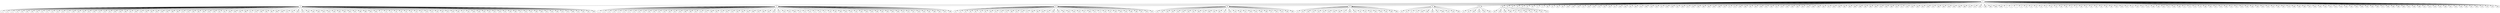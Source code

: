 digraph {
	0 [label=0]
	4 [label=4]
	8 [label=8]
	24 [label=24]
	26 [label=26]
	29 [label=29]
	33 [label=33]
	35 [label=35]
	39 [label=39]
	42 [label=42]
	43 [label=43]
	44 [label=44]
	55 [label=55]
	61 [label=61]
	64 [label=64]
	71 [label=71]
	77 [label=77]
	86 [label=86]
	87 [label=87]
	94 [label=94]
	99 [label=99]
	106 [label=106]
	108 [label=108]
	118 [label=118]
	127 [label=127]
	129 [label=129]
	130 [label=130]
	131 [label=131]
	142 [label=142]
	143 [label=143]
	147 [label=147]
	163 [label=163]
	182 [label=182]
	187 [label=187]
	190 [label=190]
	192 [label=192]
	208 [label=208]
	218 [label=218]
	219 [label=219]
	227 [label=227]
	228 [label=228]
	229 [label=229]
	241 [label=241]
	243 [label=243]
	247 [label=247]
	255 [label=255]
	262 [label=262]
	263 [label=263]
	264 [label=264]
	265 [label=265]
	266 [label=266]
	270 [label=270]
	271 [label=271]
	272 [label=272]
	280 [label=280]
	284 [label=284]
	287 [label=287]
	294 [label=294]
	299 [label=299]
	301 [label=301]
	302 [label=302]
	312 [label=312]
	316 [label=316]
	326 [label=326]
	329 [label=329]
	330 [label=330]
	333 [label=333]
	334 [label=334]
	336 [label=336]
	338 [label=338]
	352 [label=352]
	357 [label=357]
	361 [label=361]
	362 [label=362]
	381 [label=381]
	384 [label=384]
	386 [label=386]
	389 [label=389]
	392 [label=392]
	394 [label=394]
	398 [label=398]
	402 [label=402]
	405 [label=405]
	406 [label=406]
	410 [label=410]
	411 [label=411]
	418 [label=418]
	424 [label=424]
	426 [label=426]
	432 [label=432]
	436 [label=436]
	437 [label=437]
	446 [label=446]
	448 [label=448]
	456 [label=456]
	462 [label=462]
	464 [label=464]
	468 [label=468]
	470 [label=470]
	472 [label=472]
	481 [label=481]
	490 [label=490]
	494 [label=494]
	496 [label=496]
	499 [label=499]
	2 [label=2]
	5 [label=5]
	7 [label=7]
	9 [label=9]
	18 [label=18]
	22 [label=22]
	25 [label=25]
	32 [label=32]
	37 [label=37]
	50 [label=50]
	53 [label=53]
	60 [label=60]
	66 [label=66]
	72 [label=72]
	75 [label=75]
	80 [label=80]
	81 [label=81]
	82 [label=82]
	84 [label=84]
	92 [label=92]
	96 [label=96]
	98 [label=98]
	102 [label=102]
	103 [label=103]
	107 [label=107]
	112 [label=112]
	120 [label=120]
	122 [label=122]
	123 [label=123]
	146 [label=146]
	148 [label=148]
	154 [label=154]
	157 [label=157]
	165 [label=165]
	169 [label=169]
	171 [label=171]
	174 [label=174]
	176 [label=176]
	179 [label=179]
	180 [label=180]
	185 [label=185]
	197 [label=197]
	201 [label=201]
	205 [label=205]
	212 [label=212]
	221 [label=221]
	223 [label=223]
	226 [label=226]
	230 [label=230]
	238 [label=238]
	240 [label=240]
	253 [label=253]
	257 [label=257]
	261 [label=261]
	267 [label=267]
	278 [label=278]
	286 [label=286]
	292 [label=292]
	293 [label=293]
	297 [label=297]
	303 [label=303]
	304 [label=304]
	310 [label=310]
	313 [label=313]
	315 [label=315]
	324 [label=324]
	325 [label=325]
	332 [label=332]
	345 [label=345]
	348 [label=348]
	353 [label=353]
	354 [label=354]
	356 [label=356]
	372 [label=372]
	390 [label=390]
	393 [label=393]
	395 [label=395]
	400 [label=400]
	401 [label=401]
	404 [label=404]
	409 [label=409]
	412 [label=412]
	414 [label=414]
	416 [label=416]
	425 [label=425]
	440 [label=440]
	441 [label=441]
	442 [label=442]
	445 [label=445]
	454 [label=454]
	457 [label=457]
	463 [label=463]
	476 [label=476]
	478 [label=478]
	479 [label=479]
	482 [label=482]
	3 [label=3]
	13 [label=13]
	17 [label=17]
	76 [label=76]
	85 [label=85]
	88 [label=88]
	89 [label=89]
	90 [label=90]
	91 [label=91]
	97 [label=97]
	111 [label=111]
	114 [label=114]
	115 [label=115]
	117 [label=117]
	126 [label=126]
	134 [label=134]
	153 [label=153]
	161 [label=161]
	164 [label=164]
	173 [label=173]
	178 [label=178]
	191 [label=191]
	200 [label=200]
	204 [label=204]
	206 [label=206]
	207 [label=207]
	209 [label=209]
	231 [label=231]
	233 [label=233]
	235 [label=235]
	245 [label=245]
	246 [label=246]
	250 [label=250]
	268 [label=268]
	269 [label=269]
	274 [label=274]
	279 [label=279]
	282 [label=282]
	285 [label=285]
	306 [label=306]
	318 [label=318]
	328 [label=328]
	331 [label=331]
	351 [label=351]
	363 [label=363]
	364 [label=364]
	367 [label=367]
	368 [label=368]
	371 [label=371]
	378 [label=378]
	380 [label=380]
	382 [label=382]
	385 [label=385]
	396 [label=396]
	408 [label=408]
	417 [label=417]
	421 [label=421]
	428 [label=428]
	431 [label=431]
	439 [label=439]
	444 [label=444]
	449 [label=449]
	450 [label=450]
	453 [label=453]
	458 [label=458]
	459 [label=459]
	460 [label=460]
	465 [label=465]
	467 [label=467]
	488 [label=488]
	489 [label=489]
	492 [label=492]
	495 [label=495]
	6 [label=6]
	23 [label=23]
	41 [label=41]
	46 [label=46]
	49 [label=49]
	63 [label=63]
	95 [label=95]
	110 [label=110]
	121 [label=121]
	128 [label=128]
	141 [label=141]
	144 [label=144]
	145 [label=145]
	155 [label=155]
	158 [label=158]
	168 [label=168]
	177 [label=177]
	181 [label=181]
	188 [label=188]
	189 [label=189]
	203 [label=203]
	222 [label=222]
	232 [label=232]
	234 [label=234]
	252 [label=252]
	259 [label=259]
	260 [label=260]
	317 [label=317]
	322 [label=322]
	337 [label=337]
	339 [label=339]
	340 [label=340]
	341 [label=341]
	342 [label=342]
	358 [label=358]
	374 [label=374]
	376 [label=376]
	388 [label=388]
	413 [label=413]
	422 [label=422]
	451 [label=451]
	480 [label=480]
	1 [label=1]
	11 [label=11]
	14 [label=14]
	19 [label=19]
	27 [label=27]
	31 [label=31]
	47 [label=47]
	52 [label=52]
	54 [label=54]
	62 [label=62]
	68 [label=68]
	69 [label=69]
	93 [label=93]
	125 [label=125]
	140 [label=140]
	152 [label=152]
	162 [label=162]
	166 [label=166]
	198 [label=198]
	210 [label=210]
	214 [label=214]
	237 [label=237]
	239 [label=239]
	242 [label=242]
	273 [label=273]
	281 [label=281]
	314 [label=314]
	320 [label=320]
	335 [label=335]
	344 [label=344]
	366 [label=366]
	379 [label=379]
	403 [label=403]
	419 [label=419]
	443 [label=443]
	471 [label=471]
	473 [label=473]
	474 [label=474]
	485 [label=485]
	28 [label=28]
	34 [label=34]
	48 [label=48]
	51 [label=51]
	56 [label=56]
	67 [label=67]
	133 [label=133]
	138 [label=138]
	186 [label=186]
	195 [label=195]
	220 [label=220]
	225 [label=225]
	244 [label=244]
	249 [label=249]
	256 [label=256]
	288 [label=288]
	343 [label=343]
	359 [label=359]
	365 [label=365]
	369 [label=369]
	373 [label=373]
	375 [label=375]
	427 [label=427]
	429 [label=429]
	433 [label=433]
	461 [label=461]
	469 [label=469]
	491 [label=491]
	497 [label=497]
	498 [label=498]
	12 [label=12]
	21 [label=21]
	10 [label=10]
	36 [label=36]
	58 [label=58]
	79 [label=79]
	83 [label=83]
	104 [label=104]
	151 [label=151]
	170 [label=170]
	172 [label=172]
	199 [label=199]
	215 [label=215]
	216 [label=216]
	217 [label=217]
	283 [label=283]
	295 [label=295]
	319 [label=319]
	347 [label=347]
	350 [label=350]
	370 [label=370]
	391 [label=391]
	452 [label=452]
	455 [label=455]
	475 [label=475]
	477 [label=477]
	493 [label=493]
	65 [label=65]
	74 [label=74]
	135 [label=135]
	137 [label=137]
	139 [label=139]
	160 [label=160]
	193 [label=193]
	289 [label=289]
	298 [label=298]
	307 [label=307]
	355 [label=355]
	387 [label=387]
	16 [label=16]
	38 [label=38]
	105 [label=105]
	136 [label=136]
	149 [label=149]
	156 [label=156]
	159 [label=159]
	251 [label=251]
	296 [label=296]
	327 [label=327]
	360 [label=360]
	407 [label=407]
	487 [label=487]
	40 [label=40]
	100 [label=100]
	116 [label=116]
	183 [label=183]
	211 [label=211]
	236 [label=236]
	254 [label=254]
	300 [label=300]
	308 [label=308]
	377 [label=377]
	397 [label=397]
	415 [label=415]
	430 [label=430]
	483 [label=483]
	73 [label=73]
	101 [label=101]
	109 [label=109]
	113 [label=113]
	119 [label=119]
	132 [label=132]
	150 [label=150]
	202 [label=202]
	248 [label=248]
	277 [label=277]
	399 [label=399]
	423 [label=423]
	59 [label=59]
	275 [label=275]
	276 [label=276]
	291 [label=291]
	305 [label=305]
	435 [label=435]
	438 [label=438]
	484 [label=484]
	30 [label=30]
	45 [label=45]
	57 [label=57]
	78 [label=78]
	258 [label=258]
	346 [label=346]
	420 [label=420]
	447 [label=447]
	486 [label=486]
	124 [label=124]
	224 [label=224]
	349 [label=349]
	15 [label=15]
	20 [label=20]
	383 [label=383]
	184 [label=184]
	323 [label=323]
	434 [label=434]
	167 [label=167]
	196 [label=196]
	290 [label=290]
	309 [label=309]
	70 [label=70]
	175 [label=175]
	466 [label=466]
	311 [label=311]
	194 [label=194]
	321 [label=321]
	213 [label=213]
	0 -> 4
	0 -> 8
	0 -> 24
	0 -> 26
	0 -> 29
	0 -> 33
	0 -> 35
	0 -> 39
	0 -> 42
	0 -> 43
	0 -> 44
	0 -> 55
	0 -> 61
	0 -> 64
	0 -> 71
	0 -> 77
	0 -> 86
	0 -> 87
	0 -> 94
	0 -> 99
	0 -> 106
	0 -> 108
	0 -> 118
	0 -> 127
	0 -> 129
	0 -> 130
	0 -> 131
	0 -> 142
	0 -> 143
	0 -> 147
	0 -> 163
	0 -> 182
	0 -> 187
	0 -> 190
	0 -> 192
	0 -> 208
	0 -> 218
	0 -> 219
	0 -> 227
	0 -> 228
	0 -> 229
	0 -> 241
	0 -> 243
	0 -> 247
	0 -> 255
	0 -> 262
	0 -> 263
	0 -> 264
	0 -> 265
	0 -> 266
	0 -> 270
	0 -> 271
	0 -> 272
	0 -> 280
	0 -> 284
	0 -> 287
	0 -> 294
	0 -> 299
	0 -> 301
	0 -> 302
	0 -> 312
	0 -> 316
	0 -> 326
	0 -> 329
	0 -> 330
	0 -> 333
	0 -> 334
	0 -> 336
	0 -> 338
	0 -> 352
	0 -> 357
	0 -> 361
	0 -> 362
	0 -> 381
	0 -> 384
	0 -> 386
	0 -> 389
	0 -> 392
	0 -> 394
	0 -> 398
	0 -> 402
	0 -> 405
	0 -> 406
	0 -> 410
	0 -> 411
	0 -> 418
	0 -> 424
	0 -> 426
	0 -> 432
	0 -> 436
	0 -> 437
	0 -> 446
	0 -> 448
	0 -> 456
	0 -> 462
	0 -> 464
	0 -> 468
	0 -> 470
	0 -> 472
	0 -> 481
	0 -> 490
	0 -> 494
	0 -> 496
	0 -> 499
	0 -> 2
	0 -> 5
	0 -> 7
	0 -> 9
	0 -> 18
	0 -> 22
	0 -> 25
	0 -> 32
	0 -> 37
	0 -> 50
	0 -> 53
	0 -> 60
	0 -> 66
	0 -> 72
	0 -> 75
	0 -> 80
	0 -> 81
	0 -> 82
	0 -> 84
	0 -> 92
	0 -> 96
	0 -> 98
	0 -> 102
	0 -> 103
	0 -> 107
	0 -> 112
	0 -> 120
	0 -> 122
	0 -> 123
	0 -> 146
	0 -> 148
	0 -> 154
	0 -> 157
	0 -> 165
	0 -> 169
	0 -> 171
	0 -> 174
	0 -> 176
	0 -> 179
	0 -> 180
	0 -> 185
	0 -> 197
	0 -> 201
	0 -> 205
	0 -> 212
	0 -> 221
	0 -> 223
	0 -> 226
	0 -> 230
	0 -> 238
	0 -> 240
	0 -> 253
	0 -> 257
	0 -> 261
	0 -> 267
	0 -> 278
	0 -> 286
	0 -> 292
	0 -> 293
	0 -> 297
	0 -> 303
	0 -> 304
	0 -> 310
	0 -> 313
	0 -> 315
	0 -> 324
	0 -> 325
	0 -> 332
	0 -> 345
	0 -> 348
	0 -> 353
	0 -> 354
	0 -> 356
	0 -> 372
	0 -> 390
	0 -> 393
	0 -> 395
	0 -> 400
	0 -> 401
	0 -> 404
	0 -> 409
	0 -> 412
	0 -> 414
	0 -> 416
	0 -> 425
	0 -> 440
	0 -> 441
	0 -> 442
	0 -> 445
	0 -> 454
	0 -> 457
	0 -> 463
	0 -> 476
	0 -> 478
	0 -> 479
	0 -> 482
	4 -> 3
	4 -> 13
	4 -> 17
	4 -> 76
	4 -> 85
	4 -> 88
	4 -> 89
	4 -> 90
	4 -> 91
	4 -> 97
	4 -> 111
	4 -> 114
	4 -> 115
	4 -> 117
	4 -> 126
	4 -> 134
	4 -> 153
	4 -> 161
	4 -> 164
	4 -> 173
	4 -> 178
	4 -> 191
	4 -> 200
	4 -> 204
	4 -> 206
	4 -> 207
	4 -> 209
	4 -> 231
	4 -> 233
	4 -> 235
	4 -> 245
	4 -> 246
	4 -> 250
	4 -> 268
	4 -> 269
	4 -> 274
	4 -> 279
	4 -> 282
	4 -> 285
	4 -> 306
	4 -> 318
	4 -> 328
	4 -> 331
	4 -> 351
	4 -> 363
	4 -> 364
	4 -> 367
	4 -> 368
	4 -> 371
	4 -> 378
	4 -> 380
	4 -> 382
	4 -> 385
	4 -> 396
	4 -> 408
	4 -> 417
	4 -> 421
	4 -> 428
	4 -> 431
	4 -> 439
	4 -> 444
	4 -> 449
	4 -> 450
	4 -> 453
	4 -> 458
	4 -> 459
	4 -> 460
	4 -> 465
	4 -> 467
	4 -> 488
	4 -> 489
	4 -> 492
	4 -> 495
	4 -> 6
	4 -> 23
	4 -> 41
	4 -> 46
	4 -> 49
	4 -> 63
	4 -> 95
	4 -> 110
	4 -> 121
	4 -> 128
	4 -> 141
	4 -> 144
	4 -> 145
	4 -> 155
	4 -> 158
	4 -> 168
	4 -> 177
	4 -> 181
	4 -> 188
	4 -> 189
	4 -> 203
	4 -> 222
	4 -> 232
	4 -> 234
	4 -> 252
	4 -> 259
	4 -> 260
	4 -> 317
	4 -> 322
	4 -> 337
	4 -> 339
	4 -> 340
	4 -> 341
	4 -> 342
	4 -> 358
	4 -> 374
	4 -> 376
	4 -> 388
	4 -> 413
	4 -> 422
	4 -> 451
	4 -> 480
	8 -> 1
	8 -> 11
	8 -> 14
	8 -> 19
	8 -> 27
	8 -> 31
	8 -> 47
	8 -> 52
	8 -> 54
	8 -> 62
	8 -> 68
	8 -> 69
	8 -> 93
	8 -> 125
	8 -> 140
	8 -> 152
	8 -> 162
	8 -> 166
	8 -> 198
	8 -> 210
	8 -> 214
	8 -> 237
	8 -> 239
	8 -> 242
	8 -> 273
	8 -> 281
	8 -> 314
	8 -> 320
	8 -> 335
	8 -> 344
	8 -> 366
	8 -> 379
	8 -> 403
	8 -> 419
	8 -> 443
	8 -> 471
	8 -> 473
	8 -> 474
	8 -> 485
	8 -> 28
	8 -> 34
	8 -> 48
	8 -> 51
	8 -> 56
	8 -> 67
	8 -> 133
	8 -> 138
	8 -> 186
	8 -> 195
	8 -> 220
	8 -> 225
	8 -> 244
	8 -> 249
	8 -> 256
	8 -> 288
	8 -> 343
	8 -> 359
	8 -> 365
	8 -> 369
	8 -> 373
	8 -> 375
	8 -> 427
	8 -> 429
	8 -> 433
	8 -> 461
	8 -> 469
	8 -> 491
	8 -> 497
	8 -> 498
	24 -> 12
	24 -> 21
	24 -> 10
	24 -> 36
	24 -> 58
	24 -> 79
	24 -> 83
	24 -> 104
	24 -> 151
	24 -> 170
	24 -> 172
	24 -> 199
	24 -> 215
	24 -> 216
	24 -> 217
	24 -> 283
	24 -> 295
	24 -> 319
	24 -> 347
	24 -> 350
	24 -> 370
	24 -> 391
	24 -> 452
	24 -> 455
	24 -> 475
	24 -> 477
	24 -> 493
	24 -> 65
	24 -> 74
	24 -> 135
	24 -> 137
	24 -> 139
	24 -> 160
	24 -> 193
	24 -> 289
	24 -> 298
	24 -> 307
	24 -> 355
	24 -> 387
	26 -> 16
	26 -> 38
	26 -> 105
	26 -> 136
	26 -> 149
	26 -> 156
	26 -> 159
	26 -> 251
	26 -> 296
	26 -> 327
	26 -> 360
	26 -> 407
	26 -> 487
	26 -> 40
	26 -> 100
	26 -> 116
	26 -> 183
	26 -> 211
	26 -> 236
	26 -> 254
	26 -> 300
	26 -> 308
	26 -> 377
	26 -> 397
	26 -> 415
	26 -> 430
	26 -> 483
	29 -> 73
	29 -> 101
	29 -> 109
	29 -> 113
	29 -> 119
	29 -> 132
	29 -> 150
	29 -> 202
	29 -> 248
	29 -> 277
	29 -> 399
	29 -> 423
	29 -> 59
	29 -> 275
	29 -> 276
	29 -> 291
	29 -> 305
	29 -> 435
	29 -> 438
	29 -> 484
	33 -> 30
	33 -> 45
	33 -> 57
	33 -> 78
	33 -> 258
	33 -> 346
	33 -> 420
	33 -> 447
	33 -> 486
	33 -> 124
	33 -> 224
	33 -> 349
	35 -> 15
	35 -> 20
	35 -> 383
	35 -> 184
	35 -> 323
	35 -> 434
	39 -> 167
	39 -> 196
	39 -> 290
	39 -> 309
	39 -> 70
	42 -> 175
	42 -> 466
	43 -> 311
	44 -> 194
	44 -> 321
	55 -> 213
}
